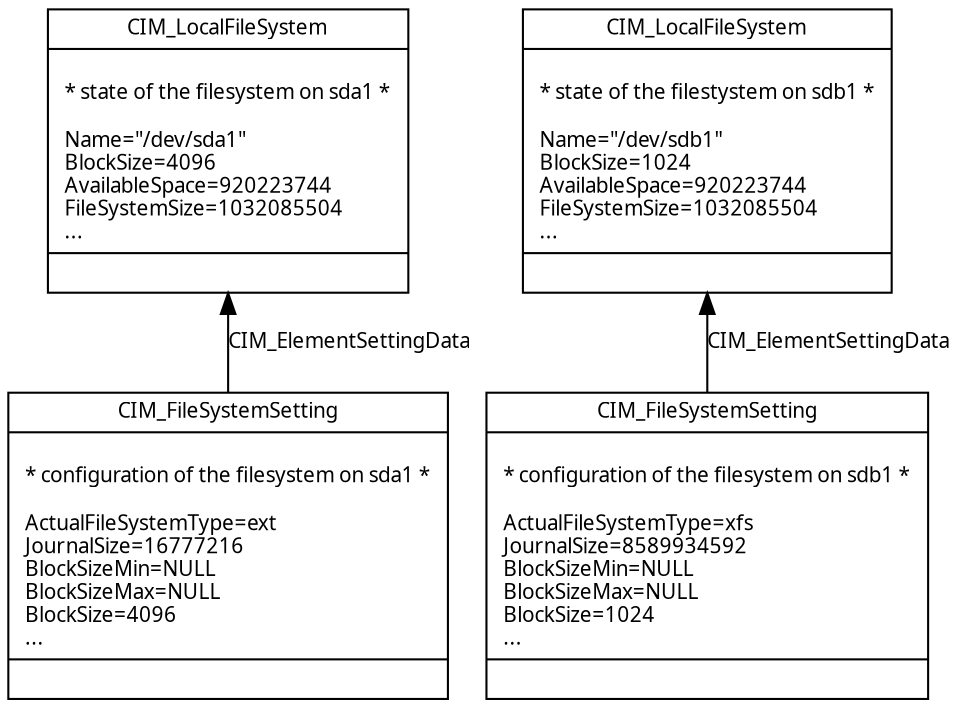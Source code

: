 digraph "Filesystem configuration instance diagram" {
charset="utf-8"
rankdir=BT
node [shape="record" fontsize=10 fontname="sans-serif"]
edge [fontsize=10 fontname="sans-serif"]

sdaFS [label="{CIM_LocalFileSystem|\n* state of the filesystem on sda1 *\n\nName=\"/dev/sda1\"\lBlockSize=4096\lAvailableSpace=920223744\lFileSystemSize=1032085504\l...\l|}"]
sdaSet [label="{CIM_FileSystemSetting|\n* configuration of the filesystem on sda1 *\n\nActualFileSystemType=ext\lJournalSize=16777216\lBlockSizeMin=NULL\lBlockSizeMax=NULL\lBlockSize=4096\l...\l|}"]
sdaSet -> sdaFS [label="CIM_ElementSettingData"]

sdbFS [label="{CIM_LocalFileSystem|\n* state of the filestystem on sdb1 *\n\nName=\"/dev/sdb1\"\lBlockSize=1024\lAvailableSpace=920223744\lFileSystemSize=1032085504\l...\l|}"]
sdbSet [label="{CIM_FileSystemSetting|\n* configuration of the filesystem on sdb1 *\n\nActualFileSystemType=xfs\lJournalSize=8589934592\lBlockSizeMin=NULL\lBlockSizeMax=NULL\lBlockSize=1024\l...\l|}"]
sdbSet -> sdbFS [label="CIM_ElementSettingData"]

}
